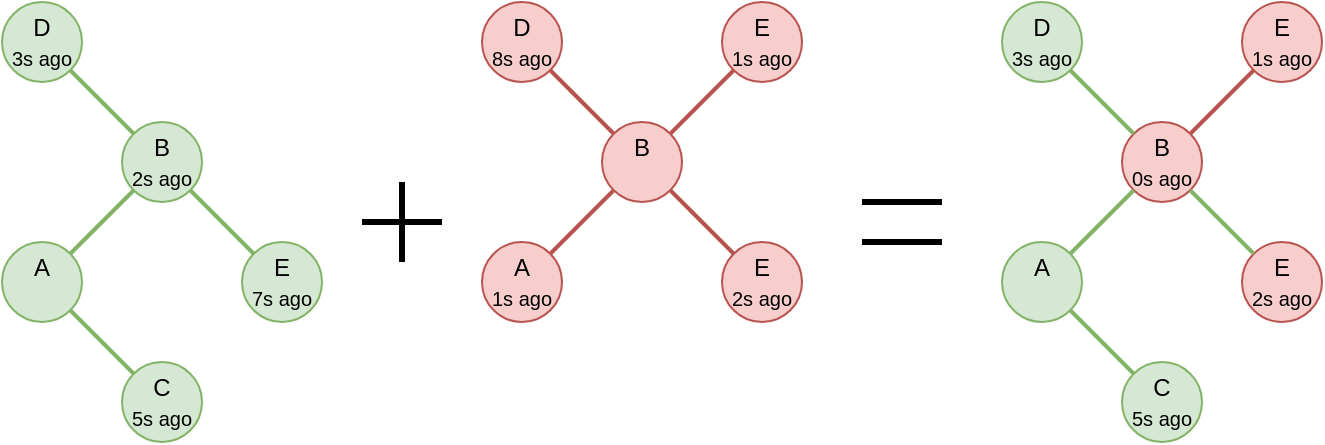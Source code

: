 <mxfile version="17.4.2" type="device"><diagram id="wfF42WI-X_UW3Hrvzg_g" name="Page-1"><mxGraphModel dx="1137" dy="642" grid="1" gridSize="10" guides="1" tooltips="1" connect="1" arrows="1" fold="1" page="1" pageScale="1" pageWidth="827" pageHeight="1169" math="0" shadow="0"><root><mxCell id="0"/><mxCell id="1" parent="0"/><mxCell id="CxLlkqy3ohUGYKOEevhO-1" value="&lt;div&gt;A&lt;/div&gt;&lt;font style=&quot;font-size: 10px&quot;&gt;&lt;br&gt;&lt;/font&gt;" style="ellipse;whiteSpace=wrap;html=1;aspect=fixed;fillColor=#d5e8d4;strokeColor=#82b366;" vertex="1" parent="1"><mxGeometry x="120" y="440" width="40" height="40" as="geometry"/></mxCell><mxCell id="CxLlkqy3ohUGYKOEevhO-2" value="&lt;div&gt;C&lt;/div&gt;&lt;div&gt;&lt;font style=&quot;font-size: 10px&quot;&gt;5s ago&lt;/font&gt;&lt;/div&gt;" style="ellipse;whiteSpace=wrap;html=1;aspect=fixed;fillColor=#d5e8d4;strokeColor=#82b366;" vertex="1" parent="1"><mxGeometry x="180" y="500" width="40" height="40" as="geometry"/></mxCell><mxCell id="CxLlkqy3ohUGYKOEevhO-4" value="B&lt;br&gt;&lt;div&gt;&lt;font style=&quot;font-size: 10px&quot;&gt;2s ago&lt;/font&gt;&lt;/div&gt;" style="ellipse;whiteSpace=wrap;html=1;aspect=fixed;fillColor=#d5e8d4;strokeColor=#82b366;" vertex="1" parent="1"><mxGeometry x="180" y="380" width="40" height="40" as="geometry"/></mxCell><mxCell id="CxLlkqy3ohUGYKOEevhO-5" value="&lt;div&gt;D&lt;/div&gt;&lt;div&gt;&lt;font style=&quot;font-size: 10px&quot;&gt;3s ago&lt;/font&gt;&lt;/div&gt;" style="ellipse;whiteSpace=wrap;html=1;aspect=fixed;fillColor=#d5e8d4;strokeColor=#82b366;" vertex="1" parent="1"><mxGeometry x="120" y="320" width="40" height="40" as="geometry"/></mxCell><mxCell id="CxLlkqy3ohUGYKOEevhO-6" value="&lt;div&gt;E&lt;/div&gt;&lt;div&gt;&lt;font style=&quot;font-size: 10px&quot;&gt;1s ago&lt;/font&gt;&lt;/div&gt;" style="ellipse;whiteSpace=wrap;html=1;aspect=fixed;fillColor=#f8cecc;strokeColor=#b85450;" vertex="1" parent="1"><mxGeometry x="480" y="320" width="40" height="40" as="geometry"/></mxCell><mxCell id="CxLlkqy3ohUGYKOEevhO-7" value="&lt;div&gt;E&lt;/div&gt;&lt;div&gt;&lt;font style=&quot;font-size: 10px&quot;&gt;7s ago&lt;/font&gt;&lt;/div&gt;" style="ellipse;whiteSpace=wrap;html=1;aspect=fixed;fillColor=#d5e8d4;strokeColor=#82b366;" vertex="1" parent="1"><mxGeometry x="240" y="440" width="40" height="40" as="geometry"/></mxCell><mxCell id="CxLlkqy3ohUGYKOEevhO-17" value="" style="endArrow=none;html=1;rounded=0;exitX=1;exitY=0;exitDx=0;exitDy=0;entryX=0;entryY=1;entryDx=0;entryDy=0;strokeWidth=2;fillColor=#d5e8d4;strokeColor=#82b366;" edge="1" parent="1" source="CxLlkqy3ohUGYKOEevhO-1" target="CxLlkqy3ohUGYKOEevhO-4"><mxGeometry width="50" height="50" relative="1" as="geometry"><mxPoint x="280" y="570" as="sourcePoint"/><mxPoint x="330" y="520" as="targetPoint"/></mxGeometry></mxCell><mxCell id="CxLlkqy3ohUGYKOEevhO-18" value="" style="endArrow=none;html=1;rounded=0;exitX=1;exitY=1;exitDx=0;exitDy=0;entryX=0;entryY=0;entryDx=0;entryDy=0;strokeWidth=2;fillColor=#d5e8d4;strokeColor=#82b366;" edge="1" parent="1" source="CxLlkqy3ohUGYKOEevhO-1" target="CxLlkqy3ohUGYKOEevhO-2"><mxGeometry width="50" height="50" relative="1" as="geometry"><mxPoint x="290" y="580" as="sourcePoint"/><mxPoint x="340" y="530" as="targetPoint"/></mxGeometry></mxCell><mxCell id="CxLlkqy3ohUGYKOEevhO-19" value="" style="endArrow=none;html=1;rounded=0;exitX=1;exitY=1;exitDx=0;exitDy=0;entryX=0;entryY=0;entryDx=0;entryDy=0;strokeWidth=2;fillColor=#d5e8d4;strokeColor=#82b366;" edge="1" parent="1" source="CxLlkqy3ohUGYKOEevhO-4" target="CxLlkqy3ohUGYKOEevhO-7"><mxGeometry width="50" height="50" relative="1" as="geometry"><mxPoint x="300" y="590" as="sourcePoint"/><mxPoint x="350" y="540" as="targetPoint"/></mxGeometry></mxCell><mxCell id="CxLlkqy3ohUGYKOEevhO-20" value="" style="endArrow=none;html=1;rounded=0;exitX=0;exitY=0;exitDx=0;exitDy=0;entryX=1;entryY=1;entryDx=0;entryDy=0;strokeWidth=2;fillColor=#d5e8d4;strokeColor=#82b366;" edge="1" parent="1" source="CxLlkqy3ohUGYKOEevhO-4" target="CxLlkqy3ohUGYKOEevhO-5"><mxGeometry width="50" height="50" relative="1" as="geometry"><mxPoint x="310" y="600" as="sourcePoint"/><mxPoint x="360" y="550" as="targetPoint"/></mxGeometry></mxCell><mxCell id="CxLlkqy3ohUGYKOEevhO-21" value="" style="endArrow=none;html=1;rounded=0;exitX=1;exitY=0;exitDx=0;exitDy=0;entryX=0;entryY=1;entryDx=0;entryDy=0;strokeWidth=2;fillColor=#f8cecc;strokeColor=#b85450;" edge="1" parent="1" source="CxLlkqy3ohUGYKOEevhO-36" target="CxLlkqy3ohUGYKOEevhO-6"><mxGeometry width="50" height="50" relative="1" as="geometry"><mxPoint x="360" y="610" as="sourcePoint"/><mxPoint x="410" y="560" as="targetPoint"/></mxGeometry></mxCell><mxCell id="CxLlkqy3ohUGYKOEevhO-34" value="&lt;div&gt;A&lt;/div&gt;&lt;font style=&quot;font-size: 10px&quot;&gt;1s ago&lt;/font&gt;" style="ellipse;whiteSpace=wrap;html=1;aspect=fixed;fillColor=#f8cecc;strokeColor=#b85450;" vertex="1" parent="1"><mxGeometry x="360" y="440" width="40" height="40" as="geometry"/></mxCell><mxCell id="CxLlkqy3ohUGYKOEevhO-36" value="B&lt;br&gt;&lt;div&gt;&lt;font style=&quot;font-size: 10px&quot;&gt;&lt;br&gt;&lt;/font&gt;&lt;/div&gt;" style="ellipse;whiteSpace=wrap;html=1;aspect=fixed;fillColor=#f8cecc;strokeColor=#b85450;" vertex="1" parent="1"><mxGeometry x="420" y="380" width="40" height="40" as="geometry"/></mxCell><mxCell id="CxLlkqy3ohUGYKOEevhO-37" value="&lt;div&gt;D&lt;/div&gt;&lt;div&gt;&lt;font style=&quot;font-size: 10px&quot;&gt;8s ago&lt;/font&gt;&lt;/div&gt;" style="ellipse;whiteSpace=wrap;html=1;aspect=fixed;fillColor=#f8cecc;strokeColor=#b85450;" vertex="1" parent="1"><mxGeometry x="360" y="320" width="40" height="40" as="geometry"/></mxCell><mxCell id="CxLlkqy3ohUGYKOEevhO-38" value="&lt;div&gt;E&lt;br&gt;&lt;/div&gt;&lt;font style=&quot;font-size: 10px&quot;&gt;2s ago&lt;/font&gt;" style="ellipse;whiteSpace=wrap;html=1;aspect=fixed;fillColor=#f8cecc;strokeColor=#b85450;" vertex="1" parent="1"><mxGeometry x="480" y="440" width="40" height="40" as="geometry"/></mxCell><mxCell id="CxLlkqy3ohUGYKOEevhO-39" value="" style="endArrow=none;html=1;rounded=0;exitX=1;exitY=0;exitDx=0;exitDy=0;entryX=0;entryY=1;entryDx=0;entryDy=0;strokeWidth=2;fillColor=#f8cecc;strokeColor=#b85450;" edge="1" parent="1" source="CxLlkqy3ohUGYKOEevhO-34" target="CxLlkqy3ohUGYKOEevhO-36"><mxGeometry width="50" height="50" relative="1" as="geometry"><mxPoint x="520" y="570" as="sourcePoint"/><mxPoint x="570" y="520" as="targetPoint"/></mxGeometry></mxCell><mxCell id="CxLlkqy3ohUGYKOEevhO-41" value="" style="endArrow=none;html=1;rounded=0;exitX=1;exitY=1;exitDx=0;exitDy=0;entryX=0;entryY=0;entryDx=0;entryDy=0;strokeWidth=2;fillColor=#f8cecc;strokeColor=#b85450;" edge="1" parent="1" source="CxLlkqy3ohUGYKOEevhO-36" target="CxLlkqy3ohUGYKOEevhO-38"><mxGeometry width="50" height="50" relative="1" as="geometry"><mxPoint x="540" y="590" as="sourcePoint"/><mxPoint x="590" y="540" as="targetPoint"/></mxGeometry></mxCell><mxCell id="CxLlkqy3ohUGYKOEevhO-42" value="" style="endArrow=none;html=1;rounded=0;exitX=0;exitY=0;exitDx=0;exitDy=0;entryX=1;entryY=1;entryDx=0;entryDy=0;strokeWidth=2;fillColor=#f8cecc;strokeColor=#b85450;" edge="1" parent="1" source="CxLlkqy3ohUGYKOEevhO-36" target="CxLlkqy3ohUGYKOEevhO-37"><mxGeometry width="50" height="50" relative="1" as="geometry"><mxPoint x="550" y="600" as="sourcePoint"/><mxPoint x="600" y="550" as="targetPoint"/></mxGeometry></mxCell><mxCell id="CxLlkqy3ohUGYKOEevhO-43" value="" style="endArrow=none;html=1;rounded=0;fontSize=10;strokeWidth=3;" edge="1" parent="1"><mxGeometry width="50" height="50" relative="1" as="geometry"><mxPoint x="300" y="430" as="sourcePoint"/><mxPoint x="340" y="430" as="targetPoint"/></mxGeometry></mxCell><mxCell id="CxLlkqy3ohUGYKOEevhO-44" value="" style="endArrow=none;html=1;rounded=0;fontSize=10;strokeWidth=3;" edge="1" parent="1"><mxGeometry width="50" height="50" relative="1" as="geometry"><mxPoint x="320" y="410" as="sourcePoint"/><mxPoint x="320" y="450" as="targetPoint"/></mxGeometry></mxCell><mxCell id="CxLlkqy3ohUGYKOEevhO-45" value="" style="endArrow=none;html=1;rounded=0;fontSize=10;strokeWidth=3;" edge="1" parent="1"><mxGeometry width="50" height="50" relative="1" as="geometry"><mxPoint x="550" y="420" as="sourcePoint"/><mxPoint x="590" y="420" as="targetPoint"/></mxGeometry></mxCell><mxCell id="CxLlkqy3ohUGYKOEevhO-46" value="" style="endArrow=none;html=1;rounded=0;fontSize=10;strokeWidth=3;" edge="1" parent="1"><mxGeometry width="50" height="50" relative="1" as="geometry"><mxPoint x="590" y="440" as="sourcePoint"/><mxPoint x="550" y="440" as="targetPoint"/></mxGeometry></mxCell><mxCell id="CxLlkqy3ohUGYKOEevhO-47" value="&lt;div&gt;A&lt;/div&gt;&lt;font style=&quot;font-size: 10px&quot;&gt;&lt;br&gt;&lt;/font&gt;" style="ellipse;whiteSpace=wrap;html=1;aspect=fixed;fillColor=#d5e8d4;strokeColor=#82b366;" vertex="1" parent="1"><mxGeometry x="620" y="440" width="40" height="40" as="geometry"/></mxCell><mxCell id="CxLlkqy3ohUGYKOEevhO-48" value="&lt;div&gt;C&lt;/div&gt;&lt;div&gt;&lt;font style=&quot;font-size: 10px&quot;&gt;5s ago&lt;/font&gt;&lt;/div&gt;" style="ellipse;whiteSpace=wrap;html=1;aspect=fixed;fillColor=#d5e8d4;strokeColor=#82b366;" vertex="1" parent="1"><mxGeometry x="680" y="500" width="40" height="40" as="geometry"/></mxCell><mxCell id="CxLlkqy3ohUGYKOEevhO-49" value="B&lt;br&gt;&lt;div&gt;&lt;font style=&quot;font-size: 10px&quot;&gt;0s ago&lt;/font&gt;&lt;/div&gt;" style="ellipse;whiteSpace=wrap;html=1;aspect=fixed;fillColor=#f8cecc;strokeColor=#b85450;" vertex="1" parent="1"><mxGeometry x="680" y="380" width="40" height="40" as="geometry"/></mxCell><mxCell id="CxLlkqy3ohUGYKOEevhO-50" value="&lt;div&gt;D&lt;/div&gt;&lt;div&gt;&lt;font style=&quot;font-size: 10px&quot;&gt;3s ago&lt;/font&gt;&lt;/div&gt;" style="ellipse;whiteSpace=wrap;html=1;aspect=fixed;fillColor=#d5e8d4;strokeColor=#82b366;" vertex="1" parent="1"><mxGeometry x="620" y="320" width="40" height="40" as="geometry"/></mxCell><mxCell id="CxLlkqy3ohUGYKOEevhO-51" value="&lt;div&gt;E&lt;/div&gt;&lt;div&gt;&lt;font style=&quot;font-size: 10px&quot;&gt;2s ago&lt;/font&gt;&lt;/div&gt;" style="ellipse;whiteSpace=wrap;html=1;aspect=fixed;fillColor=#f8cecc;strokeColor=#b85450;" vertex="1" parent="1"><mxGeometry x="740" y="440" width="40" height="40" as="geometry"/></mxCell><mxCell id="CxLlkqy3ohUGYKOEevhO-52" value="" style="endArrow=none;html=1;rounded=0;exitX=1;exitY=0;exitDx=0;exitDy=0;entryX=0;entryY=1;entryDx=0;entryDy=0;strokeWidth=2;fillColor=#d5e8d4;strokeColor=#82b366;" edge="1" parent="1" source="CxLlkqy3ohUGYKOEevhO-47" target="CxLlkqy3ohUGYKOEevhO-49"><mxGeometry width="50" height="50" relative="1" as="geometry"><mxPoint x="780" y="570" as="sourcePoint"/><mxPoint x="830" y="520" as="targetPoint"/></mxGeometry></mxCell><mxCell id="CxLlkqy3ohUGYKOEevhO-53" value="" style="endArrow=none;html=1;rounded=0;exitX=1;exitY=1;exitDx=0;exitDy=0;entryX=0;entryY=0;entryDx=0;entryDy=0;strokeWidth=2;fillColor=#d5e8d4;strokeColor=#82b366;" edge="1" parent="1" source="CxLlkqy3ohUGYKOEevhO-47" target="CxLlkqy3ohUGYKOEevhO-48"><mxGeometry width="50" height="50" relative="1" as="geometry"><mxPoint x="790" y="580" as="sourcePoint"/><mxPoint x="840" y="530" as="targetPoint"/></mxGeometry></mxCell><mxCell id="CxLlkqy3ohUGYKOEevhO-54" value="" style="endArrow=none;html=1;rounded=0;exitX=1;exitY=1;exitDx=0;exitDy=0;entryX=0;entryY=0;entryDx=0;entryDy=0;strokeWidth=2;fillColor=#d5e8d4;strokeColor=#82b366;" edge="1" parent="1" source="CxLlkqy3ohUGYKOEevhO-49" target="CxLlkqy3ohUGYKOEevhO-51"><mxGeometry width="50" height="50" relative="1" as="geometry"><mxPoint x="800" y="590" as="sourcePoint"/><mxPoint x="850" y="540" as="targetPoint"/></mxGeometry></mxCell><mxCell id="CxLlkqy3ohUGYKOEevhO-55" value="" style="endArrow=none;html=1;rounded=0;exitX=0;exitY=0;exitDx=0;exitDy=0;entryX=1;entryY=1;entryDx=0;entryDy=0;strokeWidth=2;fillColor=#d5e8d4;strokeColor=#82b366;" edge="1" parent="1" source="CxLlkqy3ohUGYKOEevhO-49" target="CxLlkqy3ohUGYKOEevhO-50"><mxGeometry width="50" height="50" relative="1" as="geometry"><mxPoint x="810" y="600" as="sourcePoint"/><mxPoint x="860" y="550" as="targetPoint"/></mxGeometry></mxCell><mxCell id="CxLlkqy3ohUGYKOEevhO-56" value="&lt;div&gt;E&lt;/div&gt;&lt;div&gt;&lt;font style=&quot;font-size: 10px&quot;&gt;1s ago&lt;/font&gt;&lt;/div&gt;" style="ellipse;whiteSpace=wrap;html=1;aspect=fixed;fillColor=#f8cecc;strokeColor=#b85450;" vertex="1" parent="1"><mxGeometry x="740" y="320" width="40" height="40" as="geometry"/></mxCell><mxCell id="CxLlkqy3ohUGYKOEevhO-57" value="" style="endArrow=none;html=1;rounded=0;exitX=1;exitY=0;exitDx=0;exitDy=0;entryX=0;entryY=1;entryDx=0;entryDy=0;fillColor=#f8cecc;strokeColor=#b85450;strokeWidth=2;" edge="1" parent="1" target="CxLlkqy3ohUGYKOEevhO-56" source="CxLlkqy3ohUGYKOEevhO-49"><mxGeometry width="50" height="50" relative="1" as="geometry"><mxPoint x="714.142" y="385.858" as="sourcePoint"/><mxPoint x="670" y="560" as="targetPoint"/></mxGeometry></mxCell></root></mxGraphModel></diagram></mxfile>